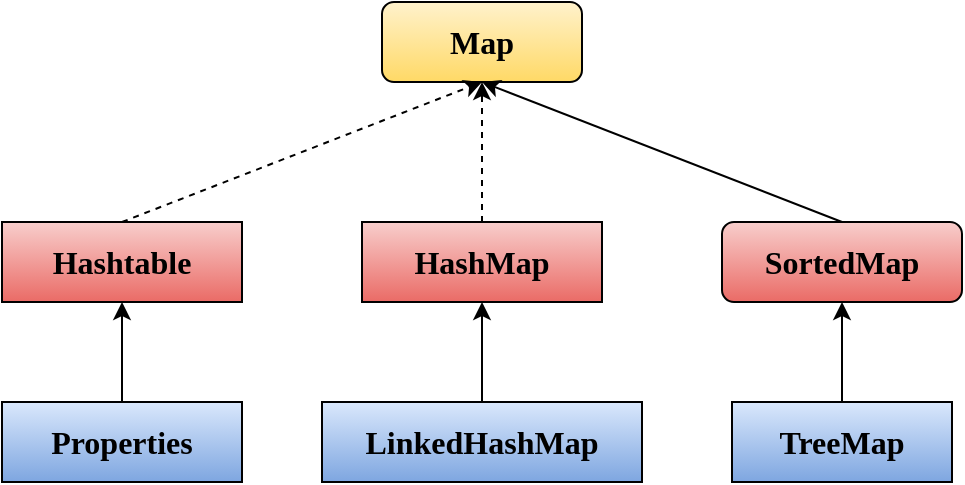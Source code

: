 <mxfile version="21.2.8" type="device">
  <diagram name="Page-1" id="ilmJwr4KaAAflv-3tJWe">
    <mxGraphModel dx="1100" dy="654" grid="1" gridSize="10" guides="1" tooltips="1" connect="1" arrows="1" fold="1" page="1" pageScale="1" pageWidth="827" pageHeight="1169" math="0" shadow="0">
      <root>
        <mxCell id="0" />
        <mxCell id="1" parent="0" />
        <mxCell id="gFWyCWyVNskZKlYfiD07-1" value="&lt;b&gt;&lt;font face=&quot;Verdana&quot; style=&quot;font-size: 16px;&quot;&gt;Map&lt;/font&gt;&lt;/b&gt;" style="rounded=1;whiteSpace=wrap;html=1;fillColor=#fff2cc;gradientColor=#ffd966;strokeColor=#000000;" vertex="1" parent="1">
          <mxGeometry x="300" y="160" width="100" height="40" as="geometry" />
        </mxCell>
        <mxCell id="gFWyCWyVNskZKlYfiD07-2" value="&lt;b&gt;&lt;font style=&quot;font-size: 16px;&quot; face=&quot;Verdana&quot;&gt;Hashtable&lt;/font&gt;&lt;/b&gt;" style="rounded=0;whiteSpace=wrap;html=1;fillColor=#f8cecc;gradientColor=#ea6b66;strokeColor=#000000;" vertex="1" parent="1">
          <mxGeometry x="110" y="270" width="120" height="40" as="geometry" />
        </mxCell>
        <mxCell id="gFWyCWyVNskZKlYfiD07-4" style="edgeStyle=orthogonalEdgeStyle;rounded=0;orthogonalLoop=1;jettySize=auto;html=1;exitX=0.5;exitY=0;exitDx=0;exitDy=0;entryX=0.5;entryY=1;entryDx=0;entryDy=0;dashed=1;" edge="1" parent="1" source="gFWyCWyVNskZKlYfiD07-3" target="gFWyCWyVNskZKlYfiD07-1">
          <mxGeometry relative="1" as="geometry" />
        </mxCell>
        <mxCell id="gFWyCWyVNskZKlYfiD07-3" value="&lt;b&gt;&lt;font style=&quot;font-size: 16px;&quot; face=&quot;Verdana&quot;&gt;HashMap&lt;/font&gt;&lt;/b&gt;" style="rounded=0;whiteSpace=wrap;html=1;fillColor=#f8cecc;gradientColor=#ea6b66;strokeColor=#000000;" vertex="1" parent="1">
          <mxGeometry x="290" y="270" width="120" height="40" as="geometry" />
        </mxCell>
        <mxCell id="gFWyCWyVNskZKlYfiD07-5" value="" style="endArrow=classic;html=1;rounded=0;exitX=0.5;exitY=0;exitDx=0;exitDy=0;entryX=0.5;entryY=1;entryDx=0;entryDy=0;dashed=1;" edge="1" parent="1" source="gFWyCWyVNskZKlYfiD07-2" target="gFWyCWyVNskZKlYfiD07-1">
          <mxGeometry width="50" height="50" relative="1" as="geometry">
            <mxPoint x="390" y="360" as="sourcePoint" />
            <mxPoint x="440" y="310" as="targetPoint" />
          </mxGeometry>
        </mxCell>
        <mxCell id="gFWyCWyVNskZKlYfiD07-7" value="&lt;b&gt;&lt;font face=&quot;Verdana&quot; style=&quot;font-size: 16px;&quot;&gt;SortedMap&lt;/font&gt;&lt;/b&gt;" style="rounded=1;whiteSpace=wrap;html=1;fillColor=#f8cecc;gradientColor=#ea6b66;strokeColor=#000000;" vertex="1" parent="1">
          <mxGeometry x="470" y="270" width="120" height="40" as="geometry" />
        </mxCell>
        <mxCell id="gFWyCWyVNskZKlYfiD07-8" value="" style="endArrow=classic;html=1;rounded=0;exitX=0.5;exitY=0;exitDx=0;exitDy=0;entryX=0.5;entryY=1;entryDx=0;entryDy=0;" edge="1" parent="1" source="gFWyCWyVNskZKlYfiD07-7" target="gFWyCWyVNskZKlYfiD07-1">
          <mxGeometry width="50" height="50" relative="1" as="geometry">
            <mxPoint x="390" y="360" as="sourcePoint" />
            <mxPoint x="440" y="310" as="targetPoint" />
          </mxGeometry>
        </mxCell>
        <mxCell id="gFWyCWyVNskZKlYfiD07-10" style="edgeStyle=orthogonalEdgeStyle;rounded=0;orthogonalLoop=1;jettySize=auto;html=1;exitX=0.5;exitY=0;exitDx=0;exitDy=0;entryX=0.5;entryY=1;entryDx=0;entryDy=0;" edge="1" parent="1" source="gFWyCWyVNskZKlYfiD07-9" target="gFWyCWyVNskZKlYfiD07-2">
          <mxGeometry relative="1" as="geometry" />
        </mxCell>
        <mxCell id="gFWyCWyVNskZKlYfiD07-9" value="&lt;b&gt;&lt;font style=&quot;font-size: 16px;&quot; face=&quot;Verdana&quot;&gt;Properties&lt;/font&gt;&lt;/b&gt;" style="rounded=0;whiteSpace=wrap;html=1;fillColor=#dae8fc;gradientColor=#7ea6e0;strokeColor=#000000;" vertex="1" parent="1">
          <mxGeometry x="110" y="360" width="120" height="40" as="geometry" />
        </mxCell>
        <mxCell id="gFWyCWyVNskZKlYfiD07-12" style="edgeStyle=orthogonalEdgeStyle;rounded=0;orthogonalLoop=1;jettySize=auto;html=1;exitX=0.5;exitY=0;exitDx=0;exitDy=0;entryX=0.5;entryY=1;entryDx=0;entryDy=0;" edge="1" parent="1" source="gFWyCWyVNskZKlYfiD07-11" target="gFWyCWyVNskZKlYfiD07-3">
          <mxGeometry relative="1" as="geometry" />
        </mxCell>
        <mxCell id="gFWyCWyVNskZKlYfiD07-11" value="&lt;b&gt;&lt;font style=&quot;font-size: 16px;&quot; face=&quot;Verdana&quot;&gt;LinkedHashMap&lt;/font&gt;&lt;/b&gt;" style="rounded=0;whiteSpace=wrap;html=1;fillColor=#dae8fc;gradientColor=#7ea6e0;strokeColor=#000000;" vertex="1" parent="1">
          <mxGeometry x="270" y="360" width="160" height="40" as="geometry" />
        </mxCell>
        <mxCell id="gFWyCWyVNskZKlYfiD07-14" style="edgeStyle=orthogonalEdgeStyle;rounded=0;orthogonalLoop=1;jettySize=auto;html=1;exitX=0.5;exitY=0;exitDx=0;exitDy=0;entryX=0.5;entryY=1;entryDx=0;entryDy=0;" edge="1" parent="1" source="gFWyCWyVNskZKlYfiD07-13" target="gFWyCWyVNskZKlYfiD07-7">
          <mxGeometry relative="1" as="geometry" />
        </mxCell>
        <mxCell id="gFWyCWyVNskZKlYfiD07-13" value="&lt;b&gt;&lt;font style=&quot;font-size: 16px;&quot; face=&quot;Verdana&quot;&gt;TreeMap&lt;/font&gt;&lt;/b&gt;" style="rounded=0;whiteSpace=wrap;html=1;fillColor=#dae8fc;gradientColor=#7ea6e0;strokeColor=#000000;" vertex="1" parent="1">
          <mxGeometry x="475" y="360" width="110" height="40" as="geometry" />
        </mxCell>
      </root>
    </mxGraphModel>
  </diagram>
</mxfile>
